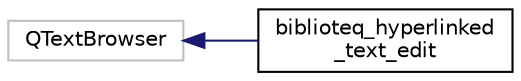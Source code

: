 digraph "Graphical Class Hierarchy"
{
 // LATEX_PDF_SIZE
  edge [fontname="Helvetica",fontsize="10",labelfontname="Helvetica",labelfontsize="10"];
  node [fontname="Helvetica",fontsize="10",shape=record];
  rankdir="LR";
  Node48 [label="QTextBrowser",height=0.2,width=0.4,color="grey75", fillcolor="white", style="filled",tooltip=" "];
  Node48 -> Node0 [dir="back",color="midnightblue",fontsize="10",style="solid",fontname="Helvetica"];
  Node0 [label="biblioteq_hyperlinked\l_text_edit",height=0.2,width=0.4,color="black", fillcolor="white", style="filled",URL="$classbiblioteq__hyperlinked__text__edit.html",tooltip=" "];
}
